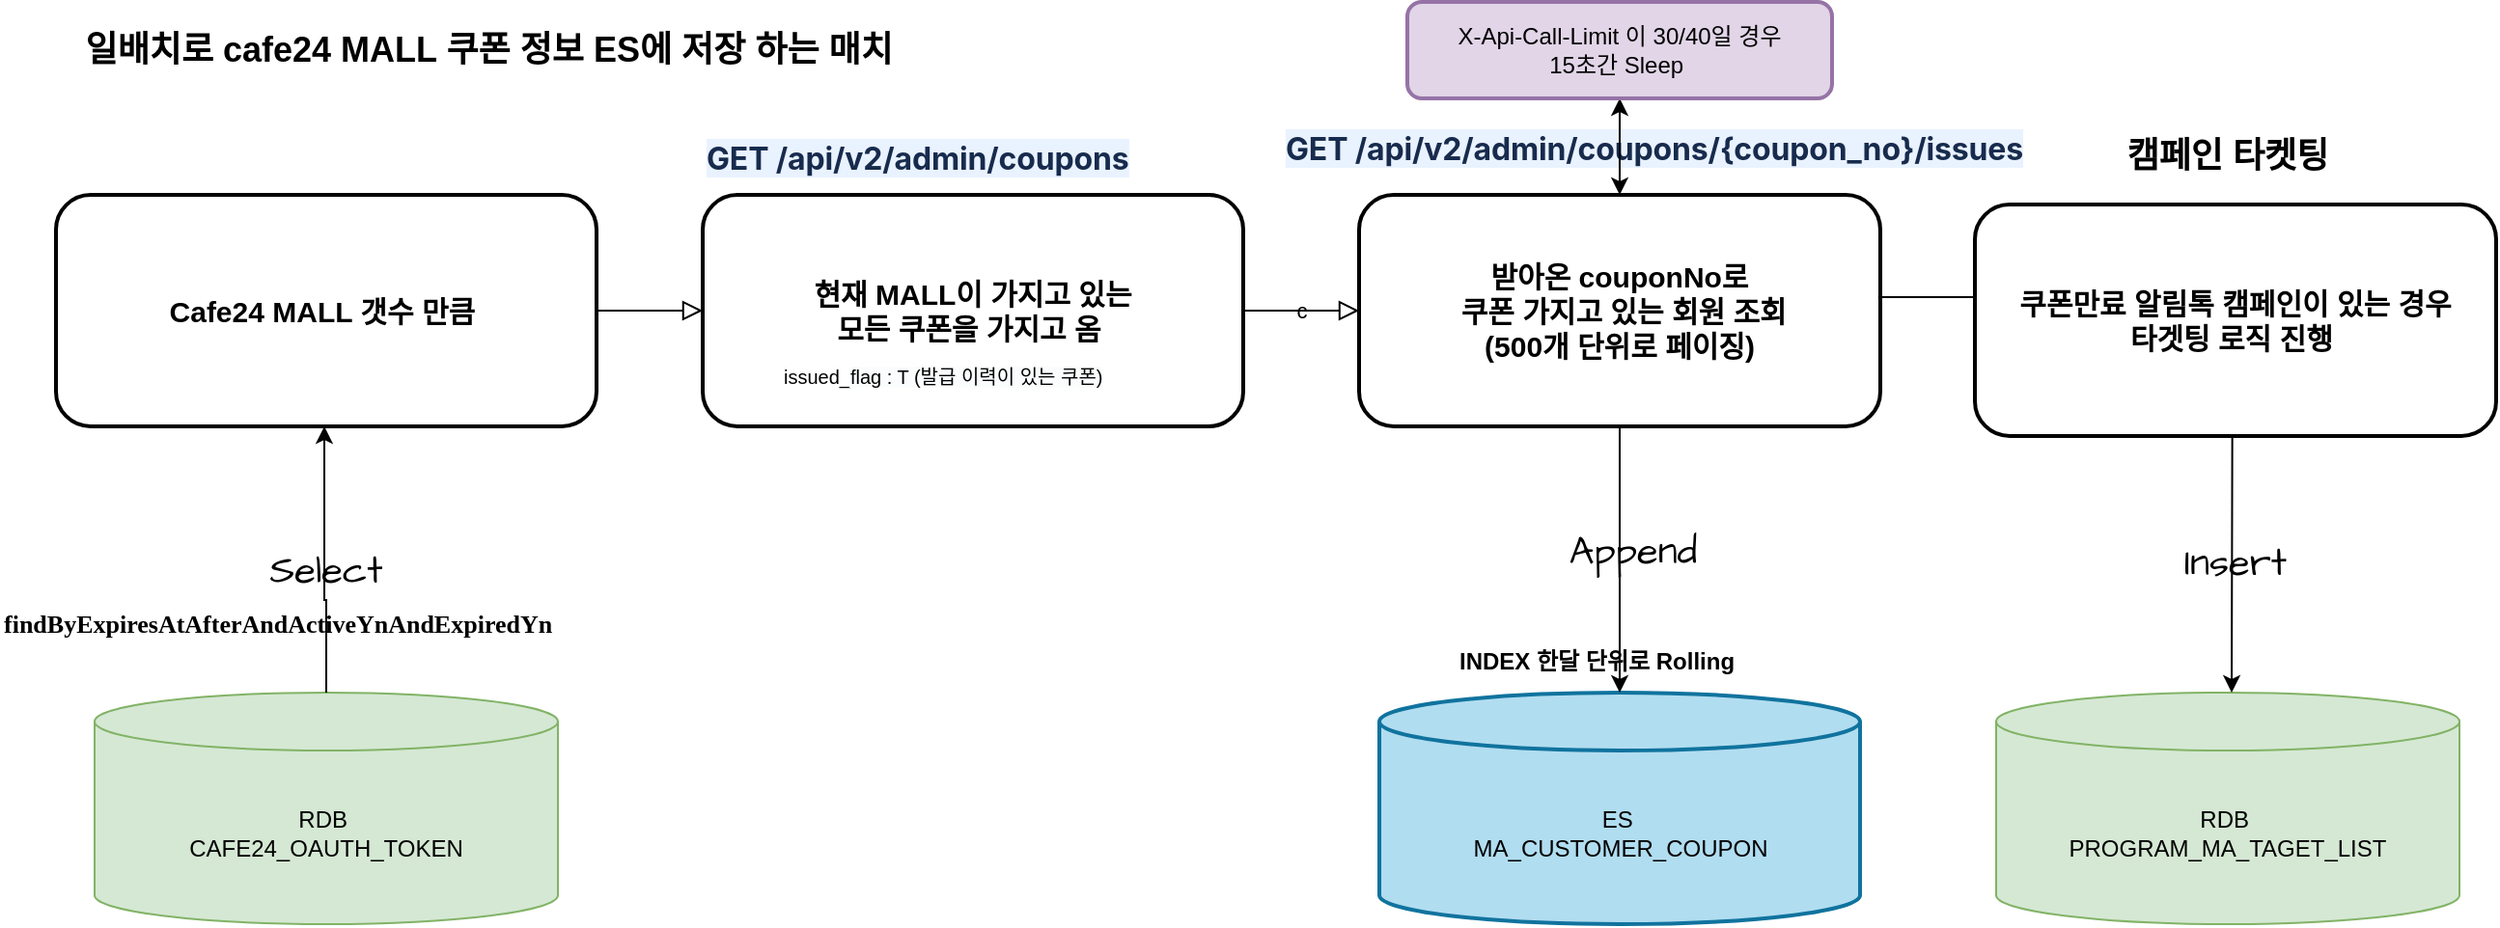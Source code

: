 <mxfile version="22.1.5" type="github">
  <diagram name="페이지-1" id="kGRFDqCRpIXt6rvVNNmI">
    <mxGraphModel dx="2607" dy="2573" grid="1" gridSize="10" guides="1" tooltips="1" connect="1" arrows="1" fold="1" page="1" pageScale="1" pageWidth="827" pageHeight="1169" math="0" shadow="0">
      <root>
        <mxCell id="0" />
        <mxCell id="1" parent="0" />
        <mxCell id="6Vo0aUUvTOWAhnGlf7_C-70" value="c" style="rounded=0;html=1;jettySize=auto;orthogonalLoop=1;fontSize=11;endArrow=block;endFill=0;endSize=8;strokeWidth=1;shadow=0;labelBackgroundColor=none;edgeStyle=orthogonalEdgeStyle;fontColor=default;exitX=1;exitY=0.5;exitDx=0;exitDy=0;entryX=0;entryY=0.5;entryDx=0;entryDy=0;" parent="1" source="6Vo0aUUvTOWAhnGlf7_C-71" target="6Vo0aUUvTOWAhnGlf7_C-72" edge="1">
          <mxGeometry relative="1" as="geometry">
            <mxPoint x="720" y="133" as="targetPoint" />
            <mxPoint x="630" y="100" as="sourcePoint" />
          </mxGeometry>
        </mxCell>
        <mxCell id="6Vo0aUUvTOWAhnGlf7_C-71" value="&lt;b style=&quot;font-size: 15px;&quot;&gt;현재 MALL이 가지고 있는 &lt;br style=&quot;font-size: 15px;&quot;&gt;모든 쿠폰을 가지고 옴&amp;nbsp;&lt;/b&gt;" style="rounded=1;whiteSpace=wrap;html=1;fontSize=15;glass=0;strokeWidth=2;shadow=0;labelBackgroundColor=none;" parent="1" vertex="1">
          <mxGeometry x="390" y="90" width="280" height="120" as="geometry" />
        </mxCell>
        <mxCell id="6Vo0aUUvTOWAhnGlf7_C-115" value="" style="edgeStyle=orthogonalEdgeStyle;rounded=0;orthogonalLoop=1;jettySize=auto;html=1;" parent="1" source="6Vo0aUUvTOWAhnGlf7_C-72" target="6Vo0aUUvTOWAhnGlf7_C-114" edge="1">
          <mxGeometry relative="1" as="geometry" />
        </mxCell>
        <mxCell id="6Vo0aUUvTOWAhnGlf7_C-72" value="&lt;b style=&quot;font-size: 15px;&quot;&gt;받아온 couponNo로&lt;br style=&quot;font-size: 15px;&quot;&gt;&amp;nbsp;쿠폰 가지고 있는 회원 조회&lt;br style=&quot;font-size: 15px;&quot;&gt;&amp;nbsp;(500개 단위로 페이징)&amp;nbsp;&lt;/b&gt;" style="rounded=1;whiteSpace=wrap;html=1;fontSize=15;glass=0;strokeWidth=2;shadow=0;labelBackgroundColor=none;" parent="1" vertex="1">
          <mxGeometry x="730" y="90" width="270" height="120" as="geometry" />
        </mxCell>
        <mxCell id="6Vo0aUUvTOWAhnGlf7_C-73" value="&lt;strong data-renderer-mark=&quot;true&quot; style=&quot;color: rgb(23, 43, 77); font-family: -apple-system, BlinkMacSystemFont, &amp;quot;Segoe UI&amp;quot;, Roboto, Oxygen, Ubuntu, &amp;quot;Fira Sans&amp;quot;, &amp;quot;Droid Sans&amp;quot;, &amp;quot;Helvetica Neue&amp;quot;, sans-serif; font-size: 16px; font-style: normal; font-variant-ligatures: normal; font-variant-caps: normal; letter-spacing: -0.08px; orphans: 2; text-align: start; text-indent: 0px; text-transform: none; widows: 2; word-spacing: 0px; -webkit-text-stroke-width: 0px; background-color: rgb(233, 242, 255); text-decoration-thickness: initial; text-decoration-style: initial; text-decoration-color: initial;&quot;&gt;GET /api/v2/admin/coupons/{coupon_no}/issues&lt;/strong&gt;" style="text;whiteSpace=wrap;html=1;" parent="1" vertex="1">
          <mxGeometry x="690" y="50" width="400" height="50" as="geometry" />
        </mxCell>
        <mxCell id="6Vo0aUUvTOWAhnGlf7_C-74" value="&lt;strong data-renderer-mark=&quot;true&quot; style=&quot;color: rgb(23, 43, 77); font-family: -apple-system, BlinkMacSystemFont, &amp;quot;Segoe UI&amp;quot;, Roboto, Oxygen, Ubuntu, &amp;quot;Fira Sans&amp;quot;, &amp;quot;Droid Sans&amp;quot;, &amp;quot;Helvetica Neue&amp;quot;, sans-serif; font-size: 16px; font-style: normal; font-variant-ligatures: normal; font-variant-caps: normal; letter-spacing: -0.08px; orphans: 2; text-align: start; text-indent: 0px; text-transform: none; widows: 2; word-spacing: 0px; -webkit-text-stroke-width: 0px; background-color: rgb(233, 242, 255); text-decoration-thickness: initial; text-decoration-style: initial; text-decoration-color: initial;&quot;&gt;GET /api/v2/admin/coupons&lt;/strong&gt;" style="text;whiteSpace=wrap;html=1;" parent="1" vertex="1">
          <mxGeometry x="390" y="55" width="240" height="40" as="geometry" />
        </mxCell>
        <mxCell id="6Vo0aUUvTOWAhnGlf7_C-76" value="ES&amp;nbsp;&lt;br&gt;MA_CUSTOMER_COUPON" style="shape=cylinder3;whiteSpace=wrap;html=1;boundedLbl=1;backgroundOutline=1;size=15;strokeWidth=2;labelBackgroundColor=none;fillColor=#b1ddf0;strokeColor=#10739e;" parent="1" vertex="1">
          <mxGeometry x="740.5" y="348" width="249" height="120" as="geometry" />
        </mxCell>
        <mxCell id="6Vo0aUUvTOWAhnGlf7_C-77" value="&lt;b style=&quot;font-size: 15px;&quot;&gt;Cafe24 MALL 갯수 만큼&amp;nbsp;&lt;/b&gt;" style="rounded=1;whiteSpace=wrap;html=1;fontSize=15;glass=0;strokeWidth=2;shadow=0;labelBackgroundColor=none;" parent="1" vertex="1">
          <mxGeometry x="55" y="90" width="280" height="120" as="geometry" />
        </mxCell>
        <mxCell id="6Vo0aUUvTOWAhnGlf7_C-78" value="" style="rounded=0;html=1;jettySize=auto;orthogonalLoop=1;fontSize=11;endArrow=block;endFill=0;endSize=8;strokeWidth=1;shadow=0;labelBackgroundColor=none;edgeStyle=orthogonalEdgeStyle;fontColor=default;exitX=1;exitY=0.5;exitDx=0;exitDy=0;entryX=0;entryY=0.5;entryDx=0;entryDy=0;" parent="1" source="6Vo0aUUvTOWAhnGlf7_C-77" target="6Vo0aUUvTOWAhnGlf7_C-71" edge="1">
          <mxGeometry relative="1" as="geometry">
            <mxPoint x="395" y="137.2" as="targetPoint" />
            <mxPoint x="335" y="137.2" as="sourcePoint" />
          </mxGeometry>
        </mxCell>
        <mxCell id="6Vo0aUUvTOWAhnGlf7_C-80" value="&lt;b&gt;&lt;font style=&quot;font-size: 18px;&quot;&gt;일배치로 cafe24 MALL 쿠폰 정보 ES에 저장 하는 매치&lt;/font&gt;&amp;nbsp;&lt;/b&gt;" style="text;strokeColor=none;align=center;fillColor=none;html=1;verticalAlign=middle;whiteSpace=wrap;rounded=0;" parent="1" vertex="1">
          <mxGeometry x="26" y="-10" width="510" height="50" as="geometry" />
        </mxCell>
        <mxCell id="6Vo0aUUvTOWAhnGlf7_C-93" value="RDB&amp;nbsp;&lt;br&gt;CAFE24_OAUTH_TOKEN" style="shape=cylinder3;whiteSpace=wrap;html=1;boundedLbl=1;backgroundOutline=1;size=15;fillColor=#d5e8d4;strokeColor=#82b366;" parent="1" vertex="1">
          <mxGeometry x="75" y="348" width="240" height="120" as="geometry" />
        </mxCell>
        <mxCell id="6Vo0aUUvTOWAhnGlf7_C-94" value="" style="edgeStyle=orthogonalEdgeStyle;rounded=0;orthogonalLoop=1;jettySize=auto;html=1;exitX=0.5;exitY=0;exitDx=0;exitDy=0;exitPerimeter=0;" parent="1" source="6Vo0aUUvTOWAhnGlf7_C-93" edge="1">
          <mxGeometry relative="1" as="geometry">
            <mxPoint x="194.47" y="330" as="sourcePoint" />
            <mxPoint x="194" y="210" as="targetPoint" />
            <Array as="points">
              <mxPoint x="195" y="300" />
            </Array>
          </mxGeometry>
        </mxCell>
        <mxCell id="6Vo0aUUvTOWAhnGlf7_C-95" value="&lt;div style=&quot;font-size: 13px;&quot;&gt;&lt;span style=&quot;font-size: 13px;&quot;&gt;findByExpiresAtAfterAndActiveYnAndExpiredYn&lt;/span&gt;&lt;/div&gt;" style="text;whiteSpace=wrap;html=1;fontStyle=1;fontSize=13;fontFamily=Verdana;labelBackgroundColor=none;" parent="1" vertex="1">
          <mxGeometry x="26" y="298" width="320" height="40" as="geometry" />
        </mxCell>
        <mxCell id="6Vo0aUUvTOWAhnGlf7_C-97" value="Select" style="whiteSpace=wrap;html=1;sketch=1;hachureGap=4;jiggle=2;curveFitting=1;fontFamily=Architects Daughter;fontSource=https%3A%2F%2Ffonts.googleapis.com%2Fcss%3Ffamily%3DArchitects%2BDaughter;fontSize=20;strokeColor=none;fillColor=none;" parent="1" vertex="1">
          <mxGeometry x="135" y="270" width="120" height="28" as="geometry" />
        </mxCell>
        <mxCell id="6Vo0aUUvTOWAhnGlf7_C-102" value="&lt;span style=&quot;border-color: var(--border-color); color: rgb(0, 0, 0); font-family: Helvetica; font-style: normal; font-variant-ligatures: normal; font-variant-caps: normal; font-weight: 400; letter-spacing: normal; orphans: 2; text-align: left; text-indent: 0px; text-transform: none; widows: 2; word-spacing: 0px; -webkit-text-stroke-width: 0px; background-color: initial; text-decoration-thickness: initial; text-decoration-style: initial; text-decoration-color: initial; font-size: 10px;&quot;&gt;issued_&lt;/span&gt;&lt;wbr style=&quot;border-color: var(--border-color); color: rgb(0, 0, 0); font-family: Helvetica; font-style: normal; font-variant-ligatures: normal; font-variant-caps: normal; font-weight: 400; letter-spacing: normal; orphans: 2; text-align: left; text-indent: 0px; text-transform: none; widows: 2; word-spacing: 0px; -webkit-text-stroke-width: 0px; background-color: initial; text-decoration-thickness: initial; text-decoration-style: initial; text-decoration-color: initial; font-size: 10px; box-sizing: border-box;&quot;&gt;&lt;span style=&quot;border-color: var(--border-color); color: rgb(0, 0, 0); font-family: Helvetica; font-style: normal; font-variant-ligatures: normal; font-variant-caps: normal; font-weight: 400; letter-spacing: normal; orphans: 2; text-align: left; text-indent: 0px; text-transform: none; widows: 2; word-spacing: 0px; -webkit-text-stroke-width: 0px; text-decoration-thickness: initial; text-decoration-style: initial; text-decoration-color: initial; font-size: 10px; background-color: rgb(251, 252, 253);&quot;&gt;flag : T (발급 이력이 있는 쿠폰)&lt;/span&gt;" style="text;whiteSpace=wrap;html=1;" parent="1" vertex="1">
          <mxGeometry x="430" y="170" width="200" height="40" as="geometry" />
        </mxCell>
        <mxCell id="6Vo0aUUvTOWAhnGlf7_C-103" value="" style="edgeStyle=orthogonalEdgeStyle;rounded=0;orthogonalLoop=1;jettySize=auto;html=1;entryX=0.5;entryY=0;entryDx=0;entryDy=0;exitX=0.5;exitY=1;exitDx=0;exitDy=0;entryPerimeter=0;" parent="1" source="6Vo0aUUvTOWAhnGlf7_C-72" target="6Vo0aUUvTOWAhnGlf7_C-76" edge="1">
          <mxGeometry relative="1" as="geometry">
            <mxPoint x="740.53" y="575" as="sourcePoint" />
            <mxPoint x="740" y="280" as="targetPoint" />
          </mxGeometry>
        </mxCell>
        <mxCell id="6Vo0aUUvTOWAhnGlf7_C-104" value="&lt;font style=&quot;font-size: 12px;&quot;&gt;&lt;b&gt;INDEX 한달 단위로 Rolling&amp;nbsp;&lt;/b&gt;&lt;/font&gt;" style="text;whiteSpace=wrap;html=1;" parent="1" vertex="1">
          <mxGeometry x="780" y="318" width="200" height="40" as="geometry" />
        </mxCell>
        <mxCell id="6Vo0aUUvTOWAhnGlf7_C-116" value="" style="edgeStyle=orthogonalEdgeStyle;rounded=0;orthogonalLoop=1;jettySize=auto;html=1;" parent="1" source="6Vo0aUUvTOWAhnGlf7_C-114" target="6Vo0aUUvTOWAhnGlf7_C-72" edge="1">
          <mxGeometry relative="1" as="geometry" />
        </mxCell>
        <mxCell id="6Vo0aUUvTOWAhnGlf7_C-114" value="X-Api-Call-Limit 이 30/40일 경우&lt;br&gt;15초간 Sleep&amp;nbsp;" style="whiteSpace=wrap;html=1;rounded=1;glass=0;strokeWidth=2;shadow=0;labelBackgroundColor=none;fillColor=#e1d5e7;strokeColor=#9673a6;" parent="1" vertex="1">
          <mxGeometry x="755" y="-10" width="220" height="50" as="geometry" />
        </mxCell>
        <mxCell id="6Vo0aUUvTOWAhnGlf7_C-128" value="Append" style="whiteSpace=wrap;html=1;sketch=1;hachureGap=4;jiggle=2;curveFitting=1;fontFamily=Architects Daughter;fontSource=https%3A%2F%2Ffonts.googleapis.com%2Fcss%3Ffamily%3DArchitects%2BDaughter;fontSize=20;strokeColor=none;fillColor=none;" parent="1" vertex="1">
          <mxGeometry x="780" y="260" width="184" height="28" as="geometry" />
        </mxCell>
        <mxCell id="vJphM5Cof0HvEAUZ2S0W-1" value="Insert" style="whiteSpace=wrap;html=1;sketch=1;hachureGap=4;jiggle=2;curveFitting=1;fontFamily=Architects Daughter;fontSource=https%3A%2F%2Ffonts.googleapis.com%2Fcss%3Ffamily%3DArchitects%2BDaughter;fontSize=20;strokeColor=none;fillColor=none;" vertex="1" parent="1">
          <mxGeometry x="1092" y="266" width="184" height="28" as="geometry" />
        </mxCell>
        <mxCell id="vJphM5Cof0HvEAUZ2S0W-2" value="RDB&amp;nbsp;&lt;br&gt;PROGRAM_MA_TAGET_LIST" style="shape=cylinder3;whiteSpace=wrap;html=1;boundedLbl=1;backgroundOutline=1;size=15;fillColor=#d5e8d4;strokeColor=#82b366;" vertex="1" parent="1">
          <mxGeometry x="1060" y="348" width="240" height="120" as="geometry" />
        </mxCell>
        <mxCell id="vJphM5Cof0HvEAUZ2S0W-3" value="" style="edgeStyle=orthogonalEdgeStyle;rounded=0;orthogonalLoop=1;jettySize=auto;html=1;entryX=0.5;entryY=0;entryDx=0;entryDy=0;exitX=0.996;exitY=0.442;exitDx=0;exitDy=0;entryPerimeter=0;exitPerimeter=0;" edge="1" parent="1" source="6Vo0aUUvTOWAhnGlf7_C-72">
          <mxGeometry relative="1" as="geometry">
            <mxPoint x="1182" y="210" as="sourcePoint" />
            <mxPoint x="1182" y="348" as="targetPoint" />
          </mxGeometry>
        </mxCell>
        <mxCell id="vJphM5Cof0HvEAUZ2S0W-4" value="&lt;b&gt;쿠폰만료 알림톡 캠페인이 있는 경우&lt;br&gt;타겟팅 로직 진행&amp;nbsp;&lt;br&gt;&lt;/b&gt;" style="rounded=1;whiteSpace=wrap;html=1;fontSize=15;glass=0;strokeWidth=2;shadow=0;labelBackgroundColor=none;" vertex="1" parent="1">
          <mxGeometry x="1049" y="95" width="270" height="120" as="geometry" />
        </mxCell>
        <mxCell id="vJphM5Cof0HvEAUZ2S0W-5" value="&lt;span style=&quot;font-size: 18px;&quot;&gt;&lt;b&gt;캠페인 타켓팅&lt;br&gt;&lt;/b&gt;&lt;/span&gt;" style="text;strokeColor=none;align=center;fillColor=none;html=1;verticalAlign=middle;whiteSpace=wrap;rounded=0;" vertex="1" parent="1">
          <mxGeometry x="1080" y="45" width="200" height="50" as="geometry" />
        </mxCell>
      </root>
    </mxGraphModel>
  </diagram>
</mxfile>

